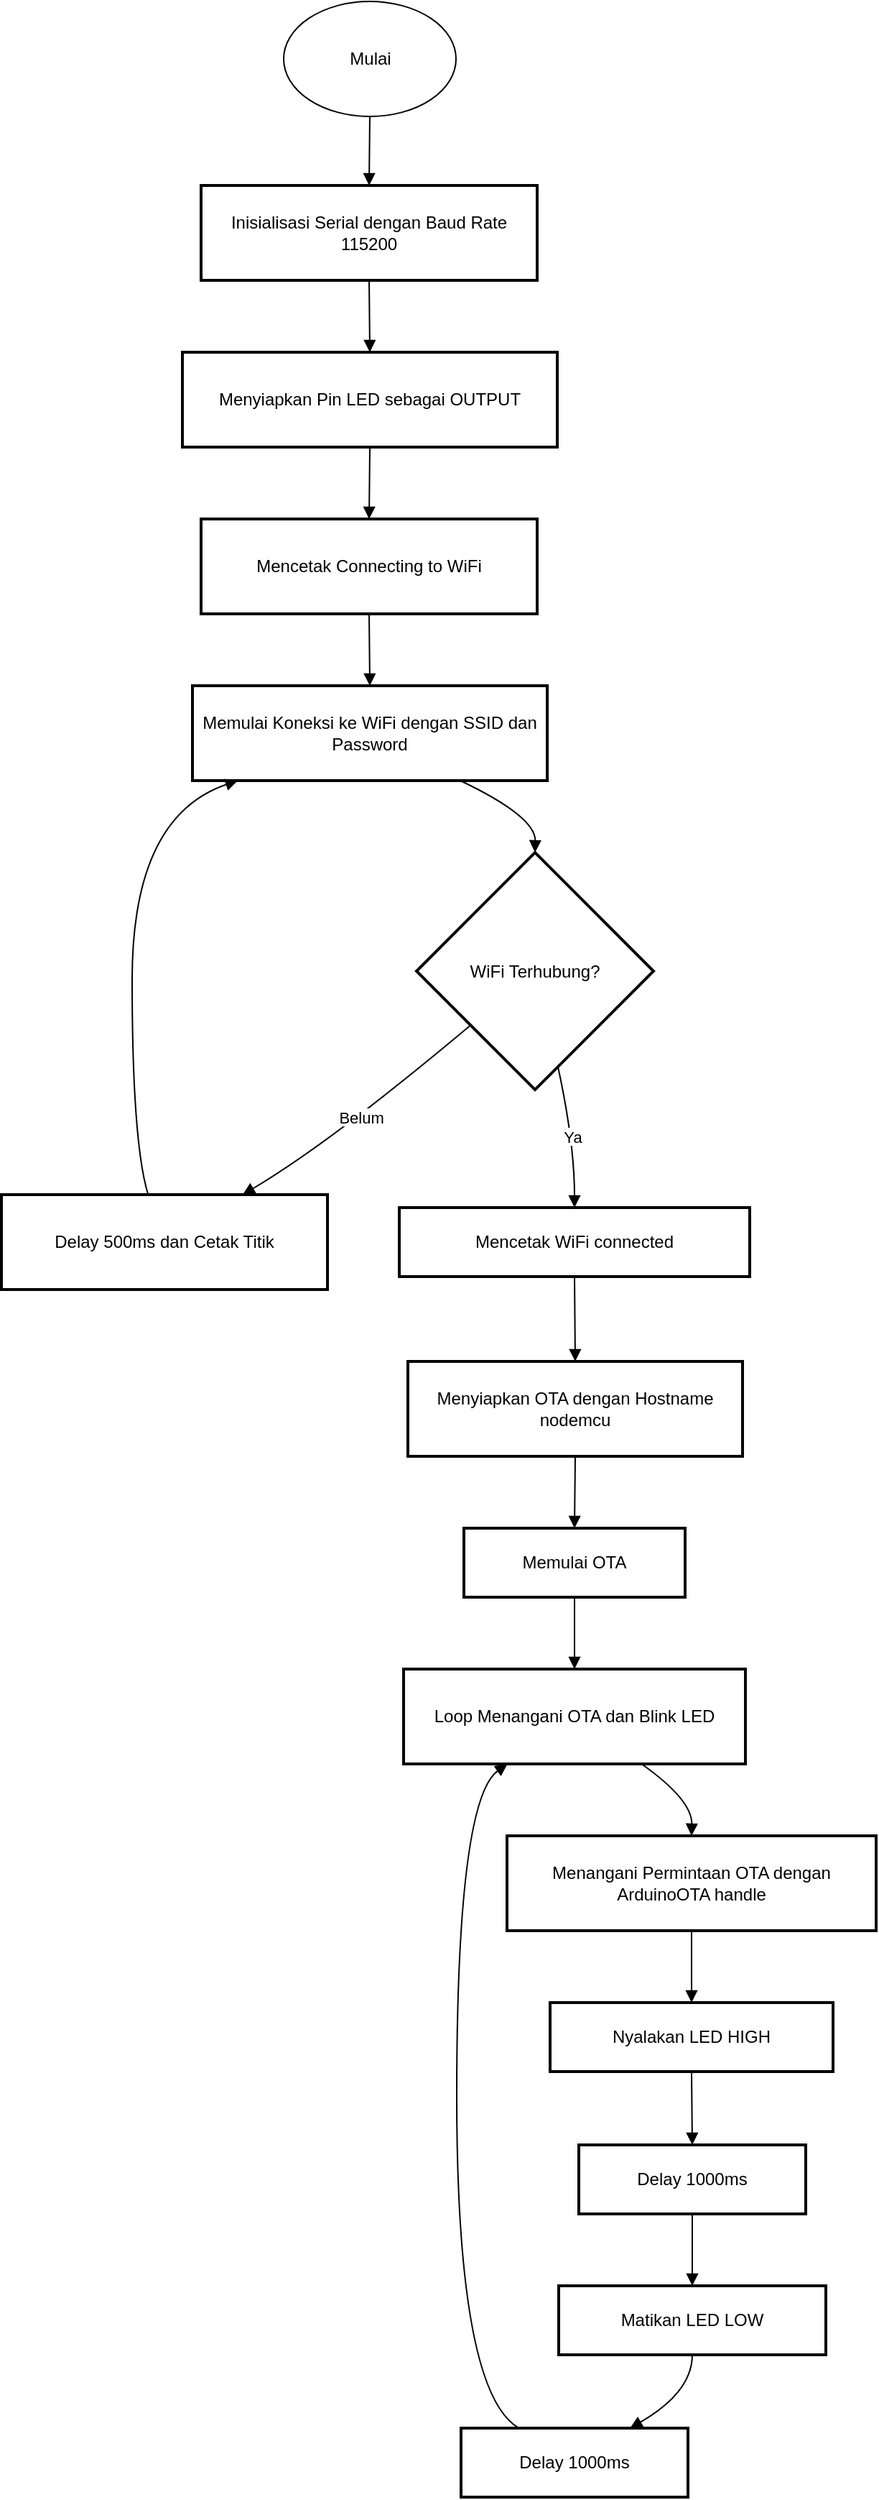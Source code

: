 <mxfile version="24.8.6">
  <diagram name="Page-1" id="1wj-ALgxrF0cRtIjn0th">
    <mxGraphModel dx="1050" dy="1622" grid="1" gridSize="10" guides="1" tooltips="1" connect="1" arrows="1" fold="1" page="1" pageScale="1" pageWidth="850" pageHeight="1100" math="0" shadow="0">
      <root>
        <mxCell id="0" />
        <mxCell id="1" parent="0" />
        <mxCell id="cwKbPkjlazkOaUX2TfEm-2" value="Inisialisasi Serial dengan Baud Rate 115200" style="whiteSpace=wrap;strokeWidth=2;" vertex="1" parent="1">
          <mxGeometry x="159" y="118" width="234" height="66" as="geometry" />
        </mxCell>
        <mxCell id="cwKbPkjlazkOaUX2TfEm-3" value="Menyiapkan Pin LED sebagai OUTPUT" style="whiteSpace=wrap;strokeWidth=2;" vertex="1" parent="1">
          <mxGeometry x="146" y="234" width="261" height="66" as="geometry" />
        </mxCell>
        <mxCell id="cwKbPkjlazkOaUX2TfEm-4" value="Mencetak Connecting to WiFi" style="whiteSpace=wrap;strokeWidth=2;" vertex="1" parent="1">
          <mxGeometry x="159" y="350" width="234" height="66" as="geometry" />
        </mxCell>
        <mxCell id="cwKbPkjlazkOaUX2TfEm-5" value="Memulai Koneksi ke WiFi dengan SSID dan Password" style="whiteSpace=wrap;strokeWidth=2;" vertex="1" parent="1">
          <mxGeometry x="153" y="466" width="247" height="66" as="geometry" />
        </mxCell>
        <mxCell id="cwKbPkjlazkOaUX2TfEm-6" value="WiFi Terhubung?" style="rhombus;strokeWidth=2;whiteSpace=wrap;" vertex="1" parent="1">
          <mxGeometry x="309" y="582" width="165" height="165" as="geometry" />
        </mxCell>
        <mxCell id="cwKbPkjlazkOaUX2TfEm-7" value="Delay 500ms dan Cetak Titik" style="whiteSpace=wrap;strokeWidth=2;" vertex="1" parent="1">
          <mxGeometry x="20" y="820" width="227" height="66" as="geometry" />
        </mxCell>
        <mxCell id="cwKbPkjlazkOaUX2TfEm-8" value="Mencetak WiFi connected" style="whiteSpace=wrap;strokeWidth=2;" vertex="1" parent="1">
          <mxGeometry x="297" y="829" width="244" height="48" as="geometry" />
        </mxCell>
        <mxCell id="cwKbPkjlazkOaUX2TfEm-9" value="Menyiapkan OTA dengan Hostname nodemcu" style="whiteSpace=wrap;strokeWidth=2;" vertex="1" parent="1">
          <mxGeometry x="303" y="936" width="233" height="66" as="geometry" />
        </mxCell>
        <mxCell id="cwKbPkjlazkOaUX2TfEm-10" value="Memulai OTA" style="whiteSpace=wrap;strokeWidth=2;" vertex="1" parent="1">
          <mxGeometry x="342" y="1052" width="154" height="48" as="geometry" />
        </mxCell>
        <mxCell id="cwKbPkjlazkOaUX2TfEm-11" value="Loop Menangani OTA dan Blink LED" style="whiteSpace=wrap;strokeWidth=2;" vertex="1" parent="1">
          <mxGeometry x="300" y="1150" width="238" height="66" as="geometry" />
        </mxCell>
        <mxCell id="cwKbPkjlazkOaUX2TfEm-12" value="Menangani Permintaan OTA dengan ArduinoOTA handle" style="whiteSpace=wrap;strokeWidth=2;" vertex="1" parent="1">
          <mxGeometry x="372" y="1266" width="257" height="66" as="geometry" />
        </mxCell>
        <mxCell id="cwKbPkjlazkOaUX2TfEm-13" value="Nyalakan LED HIGH" style="whiteSpace=wrap;strokeWidth=2;" vertex="1" parent="1">
          <mxGeometry x="402" y="1382" width="197" height="48" as="geometry" />
        </mxCell>
        <mxCell id="cwKbPkjlazkOaUX2TfEm-14" value="Delay 1000ms" style="whiteSpace=wrap;strokeWidth=2;" vertex="1" parent="1">
          <mxGeometry x="422" y="1481" width="158" height="48" as="geometry" />
        </mxCell>
        <mxCell id="cwKbPkjlazkOaUX2TfEm-15" value="Matikan LED LOW" style="whiteSpace=wrap;strokeWidth=2;" vertex="1" parent="1">
          <mxGeometry x="408" y="1579" width="186" height="48" as="geometry" />
        </mxCell>
        <mxCell id="cwKbPkjlazkOaUX2TfEm-16" value="Delay 1000ms" style="whiteSpace=wrap;strokeWidth=2;" vertex="1" parent="1">
          <mxGeometry x="340" y="1678" width="158" height="48" as="geometry" />
        </mxCell>
        <mxCell id="cwKbPkjlazkOaUX2TfEm-17" value="" style="curved=1;startArrow=none;endArrow=block;exitX=0.5;exitY=1.01;entryX=0.5;entryY=0.01;rounded=0;" edge="1" parent="1" target="cwKbPkjlazkOaUX2TfEm-2">
          <mxGeometry relative="1" as="geometry">
            <Array as="points" />
            <mxPoint x="276.5" y="68" as="sourcePoint" />
          </mxGeometry>
        </mxCell>
        <mxCell id="cwKbPkjlazkOaUX2TfEm-18" value="" style="curved=1;startArrow=none;endArrow=block;exitX=0.5;exitY=1.01;entryX=0.5;entryY=0.01;rounded=0;" edge="1" parent="1" source="cwKbPkjlazkOaUX2TfEm-2" target="cwKbPkjlazkOaUX2TfEm-3">
          <mxGeometry relative="1" as="geometry">
            <Array as="points" />
          </mxGeometry>
        </mxCell>
        <mxCell id="cwKbPkjlazkOaUX2TfEm-19" value="" style="curved=1;startArrow=none;endArrow=block;exitX=0.5;exitY=1.01;entryX=0.5;entryY=0.01;rounded=0;" edge="1" parent="1" source="cwKbPkjlazkOaUX2TfEm-3" target="cwKbPkjlazkOaUX2TfEm-4">
          <mxGeometry relative="1" as="geometry">
            <Array as="points" />
          </mxGeometry>
        </mxCell>
        <mxCell id="cwKbPkjlazkOaUX2TfEm-20" value="" style="curved=1;startArrow=none;endArrow=block;exitX=0.5;exitY=1.01;entryX=0.5;entryY=0.01;rounded=0;" edge="1" parent="1" source="cwKbPkjlazkOaUX2TfEm-4" target="cwKbPkjlazkOaUX2TfEm-5">
          <mxGeometry relative="1" as="geometry">
            <Array as="points" />
          </mxGeometry>
        </mxCell>
        <mxCell id="cwKbPkjlazkOaUX2TfEm-21" value="" style="curved=1;startArrow=none;endArrow=block;exitX=0.76;exitY=1.01;entryX=0.5;entryY=0;rounded=0;" edge="1" parent="1" source="cwKbPkjlazkOaUX2TfEm-5" target="cwKbPkjlazkOaUX2TfEm-6">
          <mxGeometry relative="1" as="geometry">
            <Array as="points">
              <mxPoint x="392" y="557" />
            </Array>
          </mxGeometry>
        </mxCell>
        <mxCell id="cwKbPkjlazkOaUX2TfEm-22" value="Belum" style="curved=1;startArrow=none;endArrow=block;exitX=0;exitY=0.92;entryX=0.74;entryY=0;rounded=0;" edge="1" parent="1" source="cwKbPkjlazkOaUX2TfEm-6" target="cwKbPkjlazkOaUX2TfEm-7">
          <mxGeometry relative="1" as="geometry">
            <Array as="points">
              <mxPoint x="249" y="784" />
            </Array>
          </mxGeometry>
        </mxCell>
        <mxCell id="cwKbPkjlazkOaUX2TfEm-23" value="" style="curved=1;startArrow=none;endArrow=block;exitX=0.45;exitY=0;entryX=0.12;entryY=1.01;rounded=0;" edge="1" parent="1" source="cwKbPkjlazkOaUX2TfEm-7" target="cwKbPkjlazkOaUX2TfEm-5">
          <mxGeometry relative="1" as="geometry">
            <Array as="points">
              <mxPoint x="111" y="784" />
              <mxPoint x="111" y="557" />
            </Array>
          </mxGeometry>
        </mxCell>
        <mxCell id="cwKbPkjlazkOaUX2TfEm-24" value="Ya" style="curved=1;startArrow=none;endArrow=block;exitX=0.62;exitY=1;entryX=0.5;entryY=0;rounded=0;" edge="1" parent="1" source="cwKbPkjlazkOaUX2TfEm-6" target="cwKbPkjlazkOaUX2TfEm-8">
          <mxGeometry relative="1" as="geometry">
            <Array as="points">
              <mxPoint x="419" y="784" />
            </Array>
          </mxGeometry>
        </mxCell>
        <mxCell id="cwKbPkjlazkOaUX2TfEm-25" value="" style="curved=1;startArrow=none;endArrow=block;exitX=0.5;exitY=1;entryX=0.5;entryY=0;rounded=0;" edge="1" parent="1" source="cwKbPkjlazkOaUX2TfEm-8" target="cwKbPkjlazkOaUX2TfEm-9">
          <mxGeometry relative="1" as="geometry">
            <Array as="points" />
          </mxGeometry>
        </mxCell>
        <mxCell id="cwKbPkjlazkOaUX2TfEm-26" value="" style="curved=1;startArrow=none;endArrow=block;exitX=0.5;exitY=1;entryX=0.5;entryY=0;rounded=0;" edge="1" parent="1" source="cwKbPkjlazkOaUX2TfEm-9" target="cwKbPkjlazkOaUX2TfEm-10">
          <mxGeometry relative="1" as="geometry">
            <Array as="points" />
          </mxGeometry>
        </mxCell>
        <mxCell id="cwKbPkjlazkOaUX2TfEm-27" value="" style="curved=1;startArrow=none;endArrow=block;exitX=0.5;exitY=1.01;entryX=0.5;entryY=0.01;rounded=0;" edge="1" parent="1" source="cwKbPkjlazkOaUX2TfEm-10" target="cwKbPkjlazkOaUX2TfEm-11">
          <mxGeometry relative="1" as="geometry">
            <Array as="points" />
          </mxGeometry>
        </mxCell>
        <mxCell id="cwKbPkjlazkOaUX2TfEm-28" value="" style="curved=1;startArrow=none;endArrow=block;exitX=0.7;exitY=1.01;entryX=0.5;entryY=0.01;rounded=0;" edge="1" parent="1" source="cwKbPkjlazkOaUX2TfEm-11" target="cwKbPkjlazkOaUX2TfEm-12">
          <mxGeometry relative="1" as="geometry">
            <Array as="points">
              <mxPoint x="501" y="1241" />
            </Array>
          </mxGeometry>
        </mxCell>
        <mxCell id="cwKbPkjlazkOaUX2TfEm-29" value="" style="curved=1;startArrow=none;endArrow=block;exitX=0.5;exitY=1.01;entryX=0.5;entryY=0.01;rounded=0;" edge="1" parent="1" source="cwKbPkjlazkOaUX2TfEm-12" target="cwKbPkjlazkOaUX2TfEm-13">
          <mxGeometry relative="1" as="geometry">
            <Array as="points" />
          </mxGeometry>
        </mxCell>
        <mxCell id="cwKbPkjlazkOaUX2TfEm-30" value="" style="curved=1;startArrow=none;endArrow=block;exitX=0.5;exitY=1.02;entryX=0.5;entryY=0;rounded=0;" edge="1" parent="1" source="cwKbPkjlazkOaUX2TfEm-13" target="cwKbPkjlazkOaUX2TfEm-14">
          <mxGeometry relative="1" as="geometry">
            <Array as="points" />
          </mxGeometry>
        </mxCell>
        <mxCell id="cwKbPkjlazkOaUX2TfEm-31" value="" style="curved=1;startArrow=none;endArrow=block;exitX=0.5;exitY=1;entryX=0.5;entryY=0;rounded=0;" edge="1" parent="1" source="cwKbPkjlazkOaUX2TfEm-14" target="cwKbPkjlazkOaUX2TfEm-15">
          <mxGeometry relative="1" as="geometry">
            <Array as="points" />
          </mxGeometry>
        </mxCell>
        <mxCell id="cwKbPkjlazkOaUX2TfEm-32" value="" style="curved=1;startArrow=none;endArrow=block;exitX=0.5;exitY=1.01;entryX=0.75;entryY=-0.01;rounded=0;" edge="1" parent="1" source="cwKbPkjlazkOaUX2TfEm-15" target="cwKbPkjlazkOaUX2TfEm-16">
          <mxGeometry relative="1" as="geometry">
            <Array as="points">
              <mxPoint x="501" y="1653" />
            </Array>
          </mxGeometry>
        </mxCell>
        <mxCell id="cwKbPkjlazkOaUX2TfEm-33" value="" style="curved=1;startArrow=none;endArrow=block;exitX=0.25;exitY=-0.01;entryX=0.3;entryY=1.01;rounded=0;" edge="1" parent="1" source="cwKbPkjlazkOaUX2TfEm-16" target="cwKbPkjlazkOaUX2TfEm-11">
          <mxGeometry relative="1" as="geometry">
            <Array as="points">
              <mxPoint x="337" y="1653" />
              <mxPoint x="337" y="1241" />
            </Array>
          </mxGeometry>
        </mxCell>
        <mxCell id="cwKbPkjlazkOaUX2TfEm-34" value="Mulai" style="ellipse;whiteSpace=wrap;html=1;" vertex="1" parent="1">
          <mxGeometry x="216.5" y="-10" width="120" height="80" as="geometry" />
        </mxCell>
      </root>
    </mxGraphModel>
  </diagram>
</mxfile>
